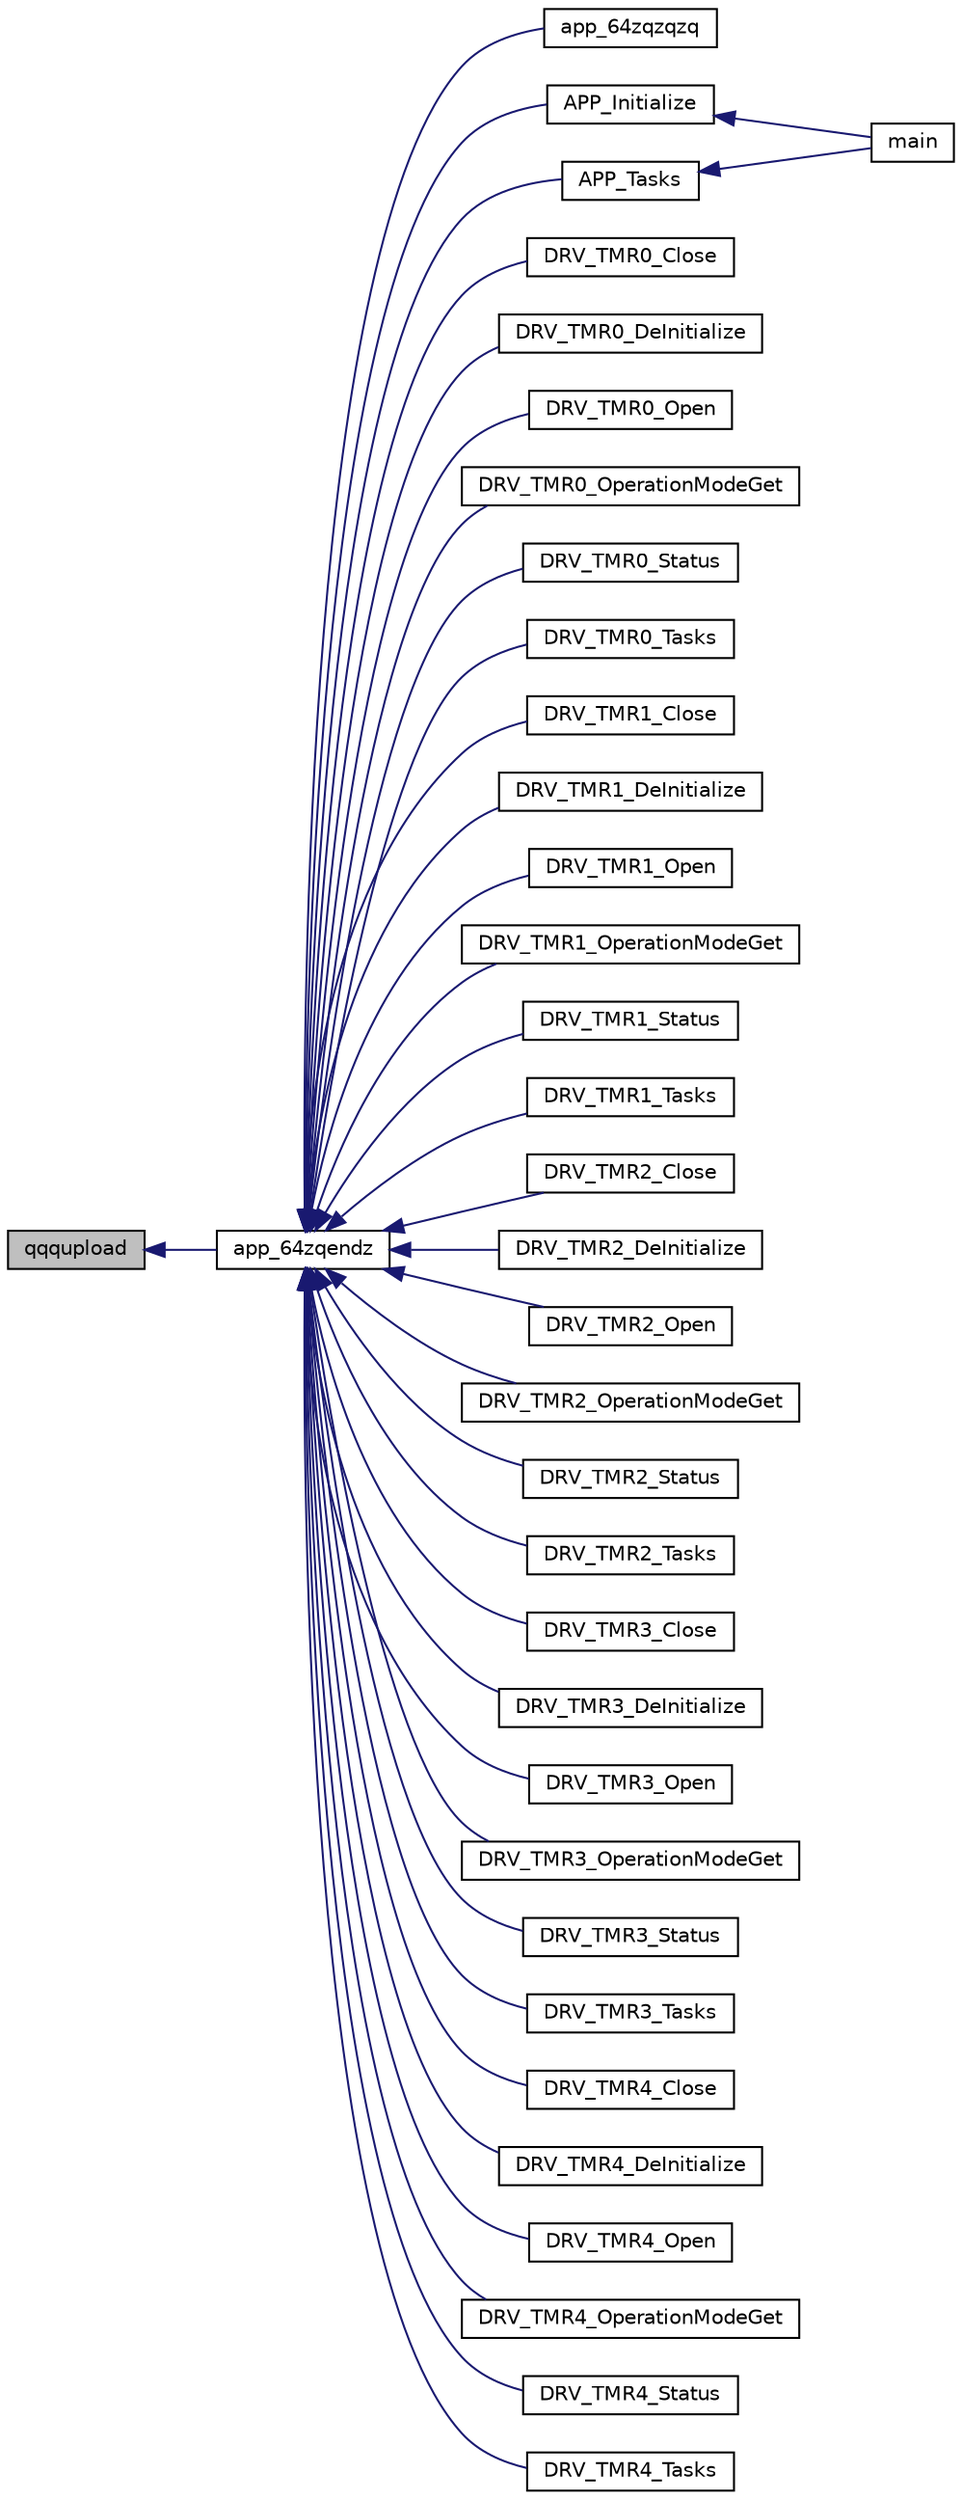 digraph "qqqupload"
{
  edge [fontname="Helvetica",fontsize="10",labelfontname="Helvetica",labelfontsize="10"];
  node [fontname="Helvetica",fontsize="10",shape=record];
  rankdir="LR";
  Node1768 [label="qqqupload",height=0.2,width=0.4,color="black", fillcolor="grey75", style="filled", fontcolor="black"];
  Node1768 -> Node1769 [dir="back",color="midnightblue",fontsize="10",style="solid",fontname="Helvetica"];
  Node1769 [label="app_64zqendz",height=0.2,width=0.4,color="black", fillcolor="white", style="filled",URL="$inszt__app_8c.html#a145645389635ff2c9f31c188fb34630d"];
  Node1769 -> Node1770 [dir="back",color="midnightblue",fontsize="10",style="solid",fontname="Helvetica"];
  Node1770 [label="app_64zqzqzq",height=0.2,width=0.4,color="black", fillcolor="white", style="filled",URL="$inszt__app_8c.html#a717d35d9fafa1d82be2146164b582f96"];
  Node1769 -> Node1771 [dir="back",color="midnightblue",fontsize="10",style="solid",fontname="Helvetica"];
  Node1771 [label="APP_Initialize",height=0.2,width=0.4,color="black", fillcolor="white", style="filled",URL="$inszt__app_8c.html#a59b305aa4f4287d45cbe428f533f84b2"];
  Node1771 -> Node1772 [dir="back",color="midnightblue",fontsize="10",style="solid",fontname="Helvetica"];
  Node1772 [label="main",height=0.2,width=0.4,color="black", fillcolor="white", style="filled",URL="$inszt__main_8c.html#a840291bc02cba5474a4cb46a9b9566fe"];
  Node1769 -> Node1773 [dir="back",color="midnightblue",fontsize="10",style="solid",fontname="Helvetica"];
  Node1773 [label="APP_Tasks",height=0.2,width=0.4,color="black", fillcolor="white", style="filled",URL="$inszt__app_8c.html#a859aee46b660cfee47cfd45ce08f6862"];
  Node1773 -> Node1772 [dir="back",color="midnightblue",fontsize="10",style="solid",fontname="Helvetica"];
  Node1769 -> Node1774 [dir="back",color="midnightblue",fontsize="10",style="solid",fontname="Helvetica"];
  Node1774 [label="DRV_TMR0_Close",height=0.2,width=0.4,color="black", fillcolor="white", style="filled",URL="$inszt__app_8c.html#a32eae35a1e64a44969e70c746ec9cdc2"];
  Node1769 -> Node1775 [dir="back",color="midnightblue",fontsize="10",style="solid",fontname="Helvetica"];
  Node1775 [label="DRV_TMR0_DeInitialize",height=0.2,width=0.4,color="black", fillcolor="white", style="filled",URL="$inszt__app_8c.html#ac35e22ce2277246569aa15a0142f42de"];
  Node1769 -> Node1776 [dir="back",color="midnightblue",fontsize="10",style="solid",fontname="Helvetica"];
  Node1776 [label="DRV_TMR0_Open",height=0.2,width=0.4,color="black", fillcolor="white", style="filled",URL="$inszt__app_8c.html#a6185be0b1acc5308100e9c168c6d9882"];
  Node1769 -> Node1777 [dir="back",color="midnightblue",fontsize="10",style="solid",fontname="Helvetica"];
  Node1777 [label="DRV_TMR0_OperationModeGet",height=0.2,width=0.4,color="black", fillcolor="white", style="filled",URL="$inszt__app_8c.html#a75154e72363837310412c5f0f77ca99b"];
  Node1769 -> Node1778 [dir="back",color="midnightblue",fontsize="10",style="solid",fontname="Helvetica"];
  Node1778 [label="DRV_TMR0_Status",height=0.2,width=0.4,color="black", fillcolor="white", style="filled",URL="$inszt__app_8c.html#aa0b45abb3787c0b80fba63077983fda6"];
  Node1769 -> Node1779 [dir="back",color="midnightblue",fontsize="10",style="solid",fontname="Helvetica"];
  Node1779 [label="DRV_TMR0_Tasks",height=0.2,width=0.4,color="black", fillcolor="white", style="filled",URL="$inszt__app_8c.html#a074ed24077060483c762988f726d23e9"];
  Node1769 -> Node1780 [dir="back",color="midnightblue",fontsize="10",style="solid",fontname="Helvetica"];
  Node1780 [label="DRV_TMR1_Close",height=0.2,width=0.4,color="black", fillcolor="white", style="filled",URL="$inszt__app_8c.html#a6a5cde4bb2a1f040394eff6085aa1d59"];
  Node1769 -> Node1781 [dir="back",color="midnightblue",fontsize="10",style="solid",fontname="Helvetica"];
  Node1781 [label="DRV_TMR1_DeInitialize",height=0.2,width=0.4,color="black", fillcolor="white", style="filled",URL="$inszt__app_8c.html#abf7739f5097a1ceff5268ea070a35c9e"];
  Node1769 -> Node1782 [dir="back",color="midnightblue",fontsize="10",style="solid",fontname="Helvetica"];
  Node1782 [label="DRV_TMR1_Open",height=0.2,width=0.4,color="black", fillcolor="white", style="filled",URL="$inszt__app_8c.html#ac23662f1a2e62aff3d8576b4fb403b5e"];
  Node1769 -> Node1783 [dir="back",color="midnightblue",fontsize="10",style="solid",fontname="Helvetica"];
  Node1783 [label="DRV_TMR1_OperationModeGet",height=0.2,width=0.4,color="black", fillcolor="white", style="filled",URL="$inszt__app_8c.html#a2ddcb52c248a14db2f5d3cc2b8396b4d"];
  Node1769 -> Node1784 [dir="back",color="midnightblue",fontsize="10",style="solid",fontname="Helvetica"];
  Node1784 [label="DRV_TMR1_Status",height=0.2,width=0.4,color="black", fillcolor="white", style="filled",URL="$inszt__app_8c.html#af0b509a65d0cc40830845f905e72f383"];
  Node1769 -> Node1785 [dir="back",color="midnightblue",fontsize="10",style="solid",fontname="Helvetica"];
  Node1785 [label="DRV_TMR1_Tasks",height=0.2,width=0.4,color="black", fillcolor="white", style="filled",URL="$inszt__app_8c.html#a0c01e1083b80ad88b2bc0fae758b1f0e"];
  Node1769 -> Node1786 [dir="back",color="midnightblue",fontsize="10",style="solid",fontname="Helvetica"];
  Node1786 [label="DRV_TMR2_Close",height=0.2,width=0.4,color="black", fillcolor="white", style="filled",URL="$inszt__app_8c.html#a5ad44e5f36f8a566c396331e7c08c15d"];
  Node1769 -> Node1787 [dir="back",color="midnightblue",fontsize="10",style="solid",fontname="Helvetica"];
  Node1787 [label="DRV_TMR2_DeInitialize",height=0.2,width=0.4,color="black", fillcolor="white", style="filled",URL="$inszt__app_8c.html#a0aa800750e31f5d3aea0afcd7faa41fe"];
  Node1769 -> Node1788 [dir="back",color="midnightblue",fontsize="10",style="solid",fontname="Helvetica"];
  Node1788 [label="DRV_TMR2_Open",height=0.2,width=0.4,color="black", fillcolor="white", style="filled",URL="$inszt__app_8c.html#ae3ec2e7d926f1dfcf4d5b4ec3f4452b1"];
  Node1769 -> Node1789 [dir="back",color="midnightblue",fontsize="10",style="solid",fontname="Helvetica"];
  Node1789 [label="DRV_TMR2_OperationModeGet",height=0.2,width=0.4,color="black", fillcolor="white", style="filled",URL="$inszt__app_8c.html#aaec612bc5ca6823e226aa9e168f0f7e4"];
  Node1769 -> Node1790 [dir="back",color="midnightblue",fontsize="10",style="solid",fontname="Helvetica"];
  Node1790 [label="DRV_TMR2_Status",height=0.2,width=0.4,color="black", fillcolor="white", style="filled",URL="$inszt__app_8c.html#ab66021f387d5cbb3e7ab20b7718aa773"];
  Node1769 -> Node1791 [dir="back",color="midnightblue",fontsize="10",style="solid",fontname="Helvetica"];
  Node1791 [label="DRV_TMR2_Tasks",height=0.2,width=0.4,color="black", fillcolor="white", style="filled",URL="$inszt__app_8c.html#a4cae103296c260a0cacd0bfbb02abec6"];
  Node1769 -> Node1792 [dir="back",color="midnightblue",fontsize="10",style="solid",fontname="Helvetica"];
  Node1792 [label="DRV_TMR3_Close",height=0.2,width=0.4,color="black", fillcolor="white", style="filled",URL="$inszt__app_8c.html#a5dd9fa4b5c96ae83f17ed22952b3526b"];
  Node1769 -> Node1793 [dir="back",color="midnightblue",fontsize="10",style="solid",fontname="Helvetica"];
  Node1793 [label="DRV_TMR3_DeInitialize",height=0.2,width=0.4,color="black", fillcolor="white", style="filled",URL="$inszt__app_8c.html#a51119949a1b0dc2ade9d15cd3eef3cf9"];
  Node1769 -> Node1794 [dir="back",color="midnightblue",fontsize="10",style="solid",fontname="Helvetica"];
  Node1794 [label="DRV_TMR3_Open",height=0.2,width=0.4,color="black", fillcolor="white", style="filled",URL="$inszt__app_8c.html#a14def85d2721c6fe7a0f52e5da985745"];
  Node1769 -> Node1795 [dir="back",color="midnightblue",fontsize="10",style="solid",fontname="Helvetica"];
  Node1795 [label="DRV_TMR3_OperationModeGet",height=0.2,width=0.4,color="black", fillcolor="white", style="filled",URL="$inszt__app_8c.html#aba3d374b5742c8fed77fb9c5125906e8"];
  Node1769 -> Node1796 [dir="back",color="midnightblue",fontsize="10",style="solid",fontname="Helvetica"];
  Node1796 [label="DRV_TMR3_Status",height=0.2,width=0.4,color="black", fillcolor="white", style="filled",URL="$inszt__app_8c.html#ab337820f2261ee63bfbdbe91f999de92"];
  Node1769 -> Node1797 [dir="back",color="midnightblue",fontsize="10",style="solid",fontname="Helvetica"];
  Node1797 [label="DRV_TMR3_Tasks",height=0.2,width=0.4,color="black", fillcolor="white", style="filled",URL="$inszt__app_8c.html#ac4622292b2dab66f9b5ae9778db08478"];
  Node1769 -> Node1798 [dir="back",color="midnightblue",fontsize="10",style="solid",fontname="Helvetica"];
  Node1798 [label="DRV_TMR4_Close",height=0.2,width=0.4,color="black", fillcolor="white", style="filled",URL="$inszt__app_8c.html#abca98245dd4f6348cc96c19911fa2f7f"];
  Node1769 -> Node1799 [dir="back",color="midnightblue",fontsize="10",style="solid",fontname="Helvetica"];
  Node1799 [label="DRV_TMR4_DeInitialize",height=0.2,width=0.4,color="black", fillcolor="white", style="filled",URL="$inszt__app_8c.html#a24315793d9553d184024aea496534bc5"];
  Node1769 -> Node1800 [dir="back",color="midnightblue",fontsize="10",style="solid",fontname="Helvetica"];
  Node1800 [label="DRV_TMR4_Open",height=0.2,width=0.4,color="black", fillcolor="white", style="filled",URL="$inszt__app_8c.html#a6e2c39c5a9d8b23859be0e673b43b1b9"];
  Node1769 -> Node1801 [dir="back",color="midnightblue",fontsize="10",style="solid",fontname="Helvetica"];
  Node1801 [label="DRV_TMR4_OperationModeGet",height=0.2,width=0.4,color="black", fillcolor="white", style="filled",URL="$inszt__app_8c.html#ad47780c4b3a36ef4f64841b0106a751d"];
  Node1769 -> Node1802 [dir="back",color="midnightblue",fontsize="10",style="solid",fontname="Helvetica"];
  Node1802 [label="DRV_TMR4_Status",height=0.2,width=0.4,color="black", fillcolor="white", style="filled",URL="$inszt__app_8c.html#aeb55a9257642cf221bcb641b25033668"];
  Node1769 -> Node1803 [dir="back",color="midnightblue",fontsize="10",style="solid",fontname="Helvetica"];
  Node1803 [label="DRV_TMR4_Tasks",height=0.2,width=0.4,color="black", fillcolor="white", style="filled",URL="$inszt__app_8c.html#a97a4bb302673812056f8ad54ea70b59e"];
}
